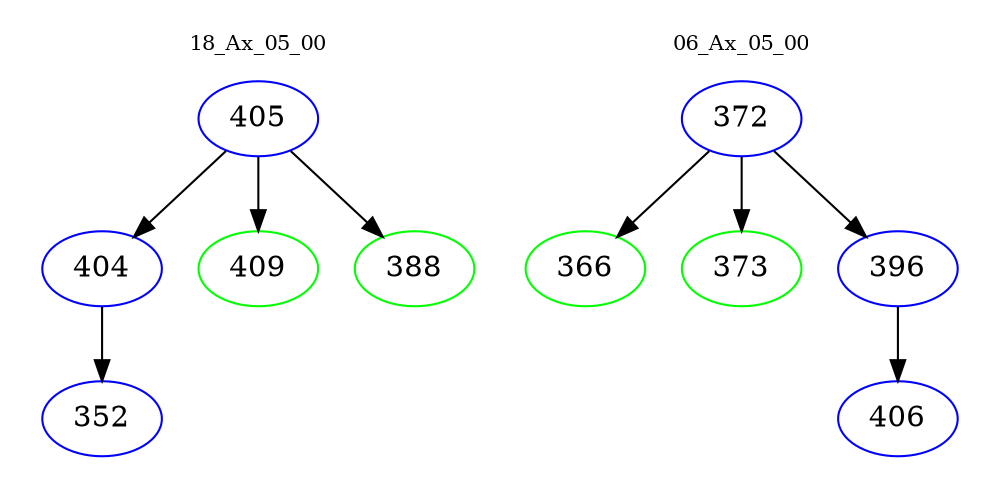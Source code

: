 digraph{
subgraph cluster_0 {
color = white
label = "18_Ax_05_00";
fontsize=10;
T0_405 [label="405", color="blue"]
T0_405 -> T0_404 [color="black"]
T0_404 [label="404", color="blue"]
T0_404 -> T0_352 [color="black"]
T0_352 [label="352", color="blue"]
T0_405 -> T0_409 [color="black"]
T0_409 [label="409", color="green"]
T0_405 -> T0_388 [color="black"]
T0_388 [label="388", color="green"]
}
subgraph cluster_1 {
color = white
label = "06_Ax_05_00";
fontsize=10;
T1_372 [label="372", color="blue"]
T1_372 -> T1_366 [color="black"]
T1_366 [label="366", color="green"]
T1_372 -> T1_373 [color="black"]
T1_373 [label="373", color="green"]
T1_372 -> T1_396 [color="black"]
T1_396 [label="396", color="blue"]
T1_396 -> T1_406 [color="black"]
T1_406 [label="406", color="blue"]
}
}
